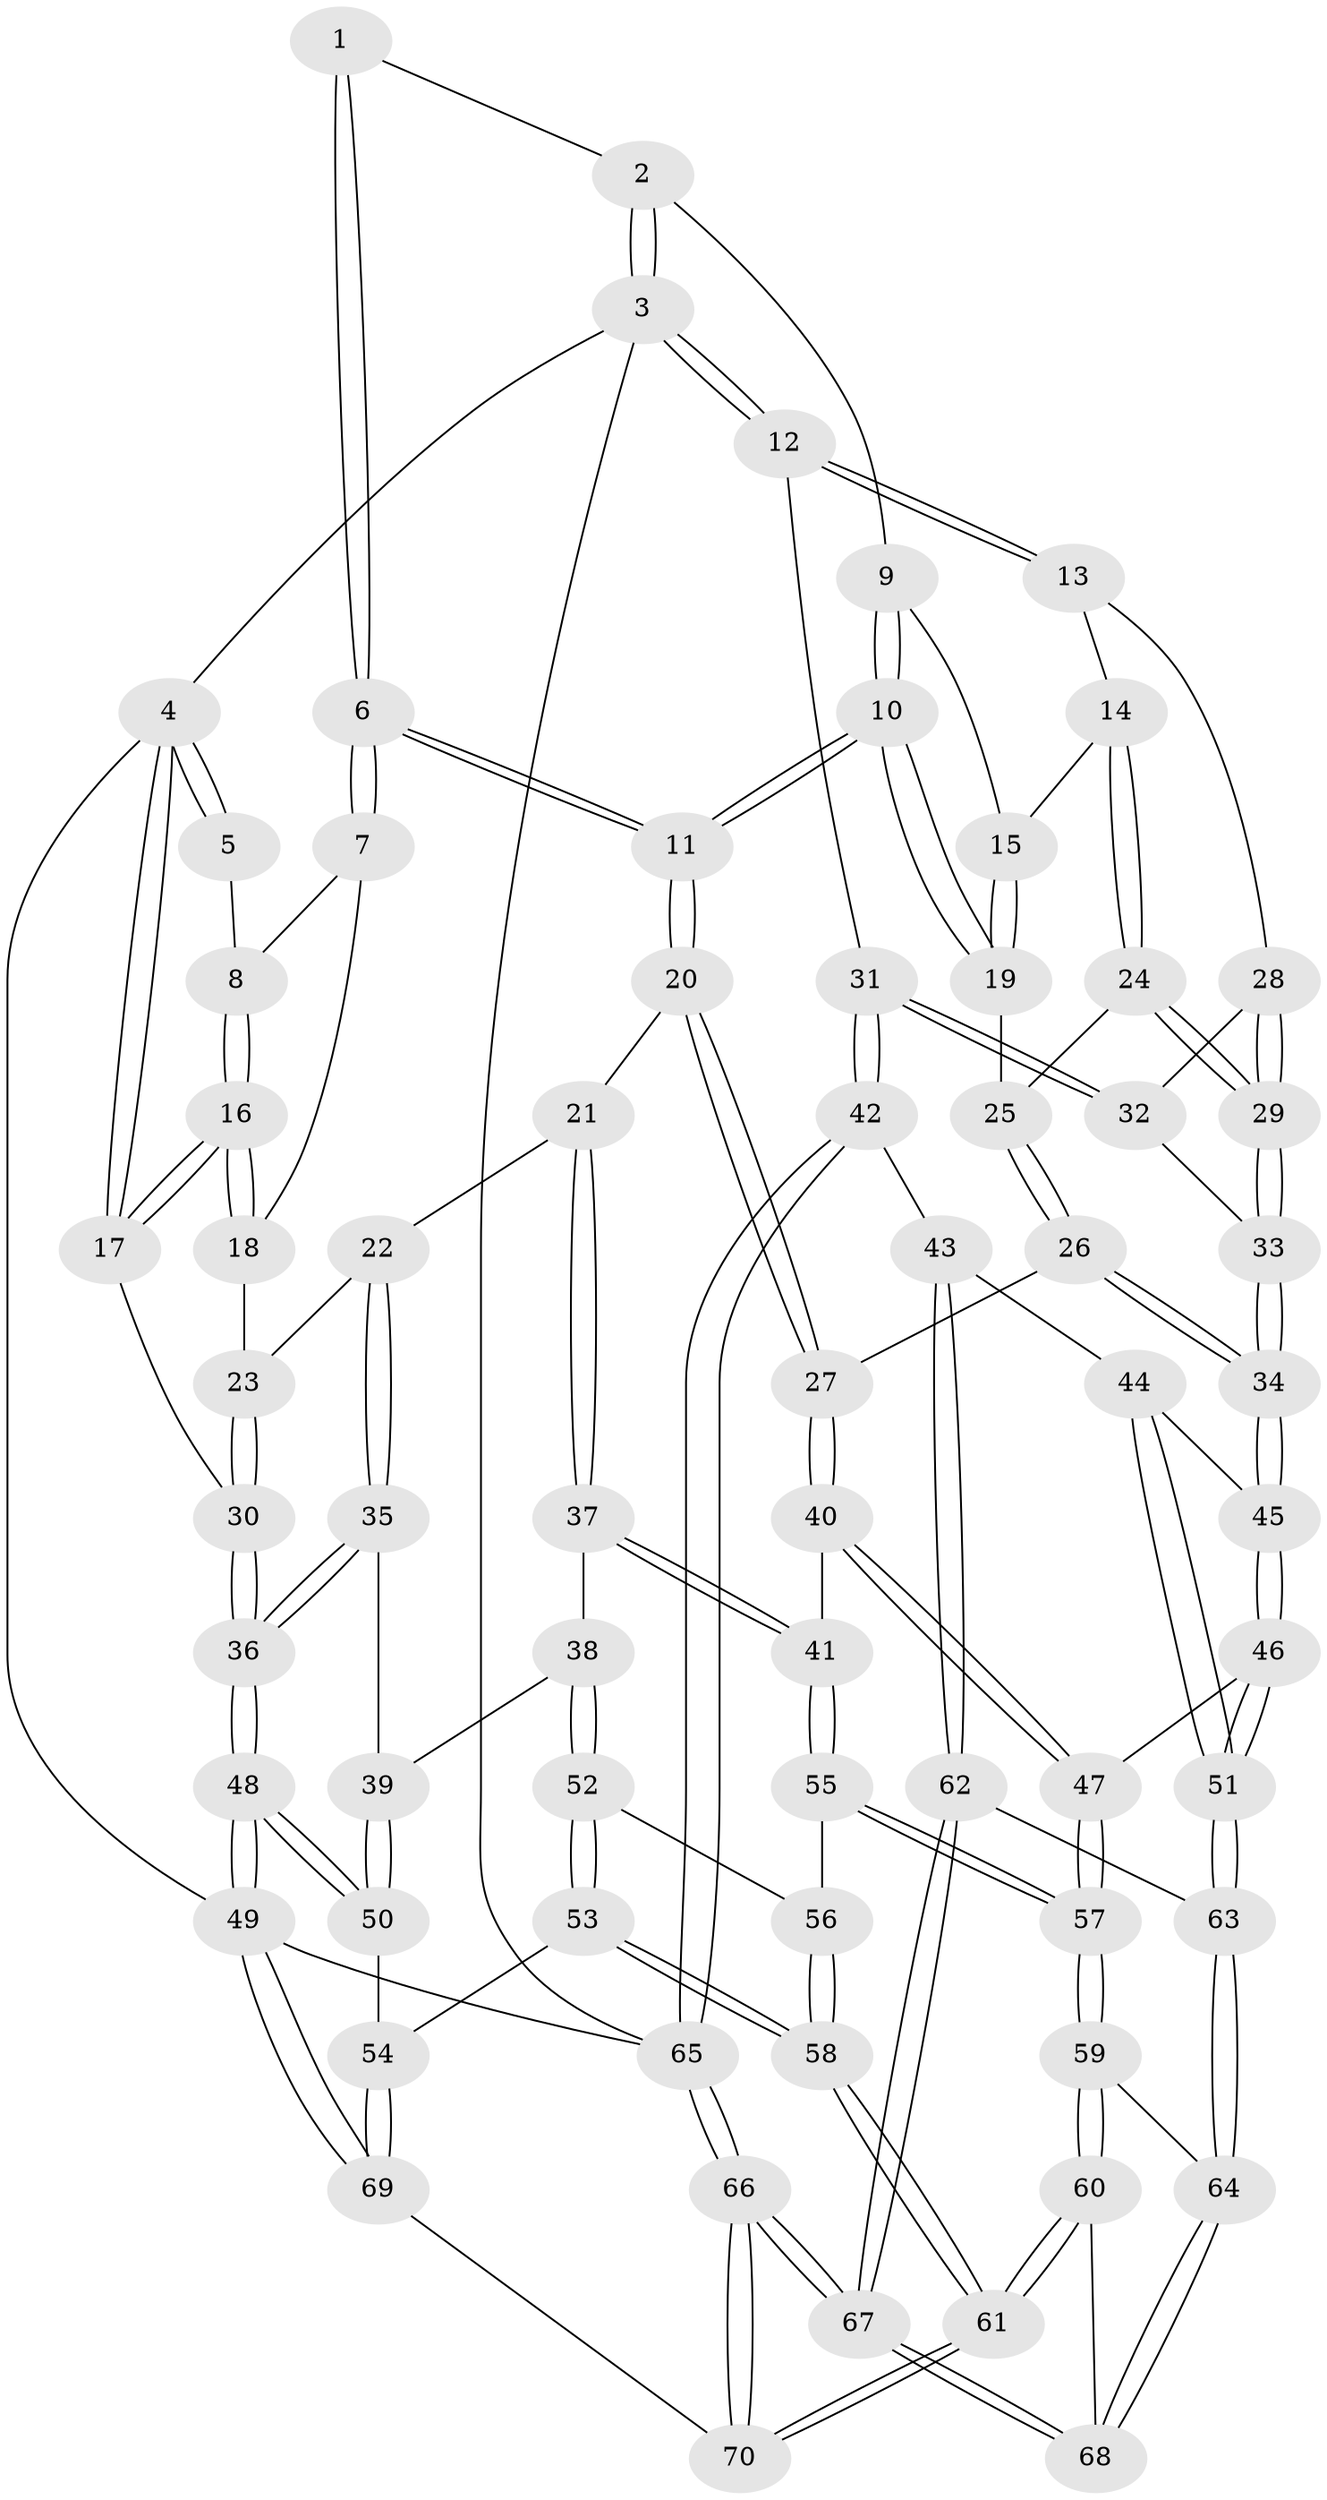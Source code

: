 // Generated by graph-tools (version 1.1) at 2025/01/03/09/25 05:01:01]
// undirected, 70 vertices, 172 edges
graph export_dot {
graph [start="1"]
  node [color=gray90,style=filled];
  1 [pos="+0.41532070664750703+0"];
  2 [pos="+0.7214878522817673+0"];
  3 [pos="+1+0"];
  4 [pos="+0+0"];
  5 [pos="+0.2207707936150249+0"];
  6 [pos="+0.4151927823565017+0.16935600323430225"];
  7 [pos="+0.24832707817235852+0.07717191939410349"];
  8 [pos="+0.2451127843648034+0.06751359402987274"];
  9 [pos="+0.7085376625158691+0"];
  10 [pos="+0.45543044008273625+0.16354803169213267"];
  11 [pos="+0.42236489835624724+0.18043241826693993"];
  12 [pos="+1+0.10099262965993684"];
  13 [pos="+0.9366817441711459+0.17389215805761737"];
  14 [pos="+0.7766293897620127+0.08134961799955312"];
  15 [pos="+0.7313092185793757+0.013438626215494825"];
  16 [pos="+0+0"];
  17 [pos="+0+0"];
  18 [pos="+0.17528921171930195+0.13882886633253097"];
  19 [pos="+0.6392819698908162+0.18567804984727443"];
  20 [pos="+0.4097543773465991+0.31413298728349887"];
  21 [pos="+0.35460868588484956+0.3401990231014888"];
  22 [pos="+0.2655238146878451+0.3363493071320332"];
  23 [pos="+0.16009782462716415+0.2342917843627666"];
  24 [pos="+0.727195653770707+0.26325309556508414"];
  25 [pos="+0.6464573084082348+0.20346107135284858"];
  26 [pos="+0.5148264137192894+0.3602265314747983"];
  27 [pos="+0.47145289114862693+0.35415995646489795"];
  28 [pos="+0.9019450491926372+0.23292193538034237"];
  29 [pos="+0.7426062851679925+0.3514802578858016"];
  30 [pos="+0+0.247318514634593"];
  31 [pos="+1+0.5252301865652725"];
  32 [pos="+0.9399702975163823+0.3727527947955016"];
  33 [pos="+0.7325115459145661+0.3805142185328479"];
  34 [pos="+0.709514263252293+0.41426485312076855"];
  35 [pos="+0.0905060356267619+0.4471066794601689"];
  36 [pos="+0+0.4477974748818634"];
  37 [pos="+0.33840298314457684+0.4040930537260203"];
  38 [pos="+0.26276023279706706+0.5734538383222166"];
  39 [pos="+0.18861795348643168+0.5609297414332913"];
  40 [pos="+0.47962922174865064+0.4876734270494152"];
  41 [pos="+0.39583931240958525+0.6032143798985605"];
  42 [pos="+1+0.550628273024686"];
  43 [pos="+1+0.57827414716316"];
  44 [pos="+0.8404774691030443+0.5161089812258561"];
  45 [pos="+0.730659414699209+0.47993421320537333"];
  46 [pos="+0.6795174247772261+0.608646366933717"];
  47 [pos="+0.5743489773261499+0.6685419576684153"];
  48 [pos="+0+0.699039845831273"];
  49 [pos="+0+1"];
  50 [pos="+0.05571750638814736+0.7549734649732439"];
  51 [pos="+0.8111855219928539+0.7432915006040723"];
  52 [pos="+0.3133639460439576+0.657812697452372"];
  53 [pos="+0.07026152988839303+0.7593056097202815"];
  54 [pos="+0.06277966646481666+0.7588197102213255"];
  55 [pos="+0.377601273035994+0.6683354516418684"];
  56 [pos="+0.3450712416851132+0.6749211628556856"];
  57 [pos="+0.5410356117445669+0.7126091084043267"];
  58 [pos="+0.30176676757703746+0.863604102492174"];
  59 [pos="+0.5516092676637792+0.7948344756174323"];
  60 [pos="+0.4416123414789474+0.9477226270581052"];
  61 [pos="+0.3736001743110851+1"];
  62 [pos="+0.8521375230317011+0.7620584661222418"];
  63 [pos="+0.8113312388018087+0.7434491745333397"];
  64 [pos="+0.6324100600578642+0.835045834632619"];
  65 [pos="+1+1"];
  66 [pos="+0.9905475599335429+1"];
  67 [pos="+0.9095755492392161+1"];
  68 [pos="+0.7285938897828481+0.9613712001060585"];
  69 [pos="+0.20387148077507927+1"];
  70 [pos="+0.34628027197001693+1"];
  1 -- 2;
  1 -- 6;
  1 -- 6;
  2 -- 3;
  2 -- 3;
  2 -- 9;
  3 -- 4;
  3 -- 12;
  3 -- 12;
  3 -- 65;
  4 -- 5;
  4 -- 5;
  4 -- 17;
  4 -- 17;
  4 -- 49;
  5 -- 8;
  6 -- 7;
  6 -- 7;
  6 -- 11;
  6 -- 11;
  7 -- 8;
  7 -- 18;
  8 -- 16;
  8 -- 16;
  9 -- 10;
  9 -- 10;
  9 -- 15;
  10 -- 11;
  10 -- 11;
  10 -- 19;
  10 -- 19;
  11 -- 20;
  11 -- 20;
  12 -- 13;
  12 -- 13;
  12 -- 31;
  13 -- 14;
  13 -- 28;
  14 -- 15;
  14 -- 24;
  14 -- 24;
  15 -- 19;
  15 -- 19;
  16 -- 17;
  16 -- 17;
  16 -- 18;
  16 -- 18;
  17 -- 30;
  18 -- 23;
  19 -- 25;
  20 -- 21;
  20 -- 27;
  20 -- 27;
  21 -- 22;
  21 -- 37;
  21 -- 37;
  22 -- 23;
  22 -- 35;
  22 -- 35;
  23 -- 30;
  23 -- 30;
  24 -- 25;
  24 -- 29;
  24 -- 29;
  25 -- 26;
  25 -- 26;
  26 -- 27;
  26 -- 34;
  26 -- 34;
  27 -- 40;
  27 -- 40;
  28 -- 29;
  28 -- 29;
  28 -- 32;
  29 -- 33;
  29 -- 33;
  30 -- 36;
  30 -- 36;
  31 -- 32;
  31 -- 32;
  31 -- 42;
  31 -- 42;
  32 -- 33;
  33 -- 34;
  33 -- 34;
  34 -- 45;
  34 -- 45;
  35 -- 36;
  35 -- 36;
  35 -- 39;
  36 -- 48;
  36 -- 48;
  37 -- 38;
  37 -- 41;
  37 -- 41;
  38 -- 39;
  38 -- 52;
  38 -- 52;
  39 -- 50;
  39 -- 50;
  40 -- 41;
  40 -- 47;
  40 -- 47;
  41 -- 55;
  41 -- 55;
  42 -- 43;
  42 -- 65;
  42 -- 65;
  43 -- 44;
  43 -- 62;
  43 -- 62;
  44 -- 45;
  44 -- 51;
  44 -- 51;
  45 -- 46;
  45 -- 46;
  46 -- 47;
  46 -- 51;
  46 -- 51;
  47 -- 57;
  47 -- 57;
  48 -- 49;
  48 -- 49;
  48 -- 50;
  48 -- 50;
  49 -- 69;
  49 -- 69;
  49 -- 65;
  50 -- 54;
  51 -- 63;
  51 -- 63;
  52 -- 53;
  52 -- 53;
  52 -- 56;
  53 -- 54;
  53 -- 58;
  53 -- 58;
  54 -- 69;
  54 -- 69;
  55 -- 56;
  55 -- 57;
  55 -- 57;
  56 -- 58;
  56 -- 58;
  57 -- 59;
  57 -- 59;
  58 -- 61;
  58 -- 61;
  59 -- 60;
  59 -- 60;
  59 -- 64;
  60 -- 61;
  60 -- 61;
  60 -- 68;
  61 -- 70;
  61 -- 70;
  62 -- 63;
  62 -- 67;
  62 -- 67;
  63 -- 64;
  63 -- 64;
  64 -- 68;
  64 -- 68;
  65 -- 66;
  65 -- 66;
  66 -- 67;
  66 -- 67;
  66 -- 70;
  66 -- 70;
  67 -- 68;
  67 -- 68;
  69 -- 70;
}
